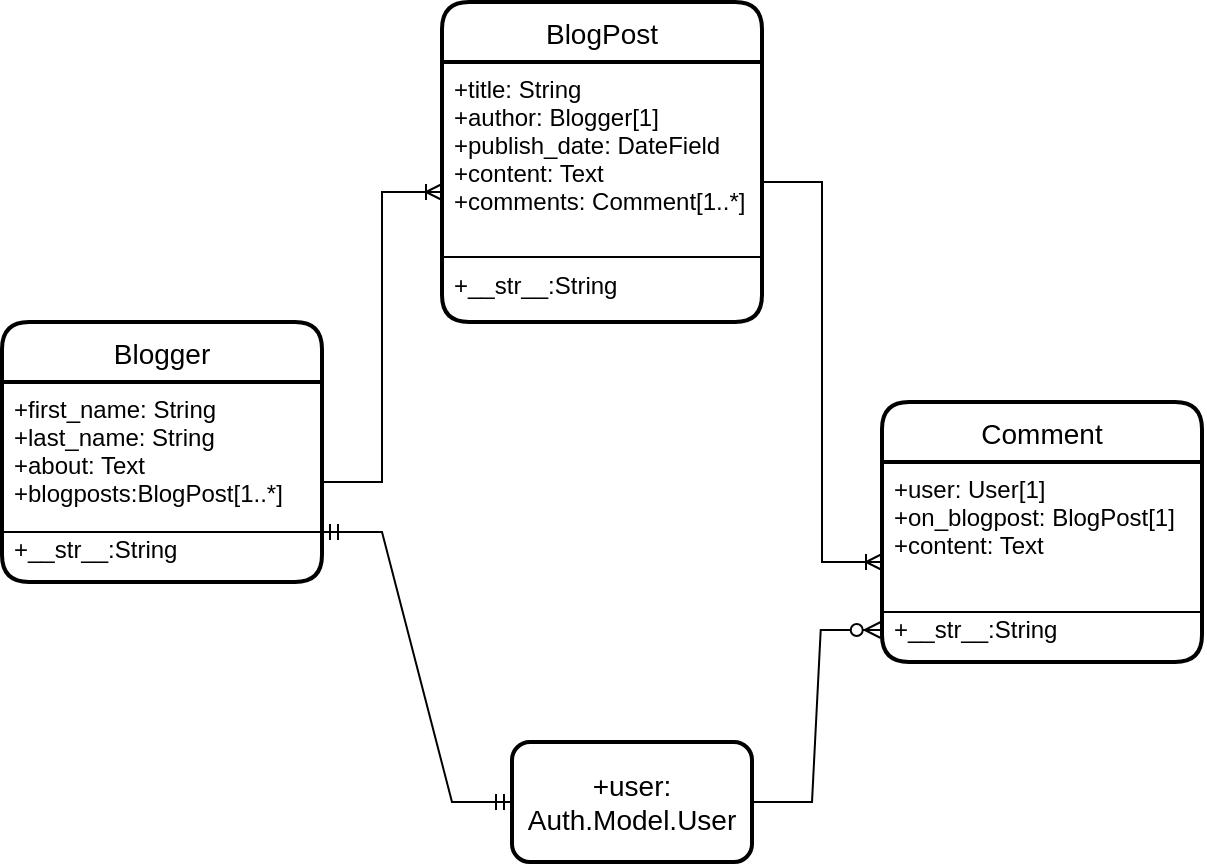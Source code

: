 <mxfile version="20.8.16" type="device"><diagram id="R2lEEEUBdFMjLlhIrx00" name="Page-1"><mxGraphModel dx="684" dy="439" grid="1" gridSize="10" guides="1" tooltips="1" connect="1" arrows="1" fold="1" page="1" pageScale="1" pageWidth="850" pageHeight="1100" math="0" shadow="0" extFonts="Permanent Marker^https://fonts.googleapis.com/css?family=Permanent+Marker"><root><mxCell id="0"/><mxCell id="1" parent="0"/><mxCell id="SaylkSAdL32Ky64Rfrmd-9" value="Blogger" style="swimlane;childLayout=stackLayout;horizontal=1;startSize=30;horizontalStack=0;rounded=1;fontSize=14;fontStyle=0;strokeWidth=2;resizeParent=0;resizeLast=1;shadow=0;dashed=0;align=center;strokeColor=#000000;" vertex="1" parent="1"><mxGeometry x="110" y="220" width="160" height="130" as="geometry"/></mxCell><mxCell id="SaylkSAdL32Ky64Rfrmd-10" value="+first_name: String&#10;+last_name: String&#10;+about: Text&#10;+blogposts:BlogPost[1..*]&#10;&#10;+__str__:String" style="align=left;strokeColor=none;fillColor=none;spacingLeft=4;fontSize=12;verticalAlign=top;resizable=0;rotatable=0;part=1;" vertex="1" parent="SaylkSAdL32Ky64Rfrmd-9"><mxGeometry y="30" width="160" height="100" as="geometry"/></mxCell><mxCell id="SaylkSAdL32Ky64Rfrmd-20" value="" style="endArrow=none;html=1;rounded=0;exitX=0;exitY=0.75;exitDx=0;exitDy=0;entryX=1;entryY=0.75;entryDx=0;entryDy=0;" edge="1" parent="SaylkSAdL32Ky64Rfrmd-9" source="SaylkSAdL32Ky64Rfrmd-10" target="SaylkSAdL32Ky64Rfrmd-10"><mxGeometry width="50" height="50" relative="1" as="geometry"><mxPoint x="290" y="150" as="sourcePoint"/><mxPoint x="340" y="100" as="targetPoint"/></mxGeometry></mxCell><mxCell id="SaylkSAdL32Ky64Rfrmd-17" value="BlogPost" style="swimlane;childLayout=stackLayout;horizontal=1;startSize=30;horizontalStack=0;rounded=1;fontSize=14;fontStyle=0;strokeWidth=2;resizeParent=0;resizeLast=1;shadow=0;dashed=0;align=center;strokeColor=#000000;" vertex="1" parent="1"><mxGeometry x="330" y="60" width="160" height="160" as="geometry"/></mxCell><mxCell id="SaylkSAdL32Ky64Rfrmd-18" value="+title: String&#10;+author: Blogger[1]&#10;+publish_date: DateField&#10;+content: Text&#10;+comments: Comment[1..*]&#10;&#10;&#10;+__str__:String" style="align=left;strokeColor=none;fillColor=none;spacingLeft=4;fontSize=12;verticalAlign=top;resizable=0;rotatable=0;part=1;" vertex="1" parent="SaylkSAdL32Ky64Rfrmd-17"><mxGeometry y="30" width="160" height="130" as="geometry"/></mxCell><mxCell id="SaylkSAdL32Ky64Rfrmd-23" value="" style="endArrow=none;html=1;rounded=0;entryX=1;entryY=0.75;entryDx=0;entryDy=0;exitX=0;exitY=0.75;exitDx=0;exitDy=0;" edge="1" parent="SaylkSAdL32Ky64Rfrmd-17" source="SaylkSAdL32Ky64Rfrmd-18" target="SaylkSAdL32Ky64Rfrmd-18"><mxGeometry width="50" height="50" relative="1" as="geometry"><mxPoint x="-60" y="300" as="sourcePoint"/><mxPoint x="-10" y="250" as="targetPoint"/></mxGeometry></mxCell><mxCell id="SaylkSAdL32Ky64Rfrmd-24" value="" style="edgeStyle=entityRelationEdgeStyle;fontSize=12;html=1;endArrow=ERoneToMany;rounded=0;exitX=1;exitY=0.5;exitDx=0;exitDy=0;exitPerimeter=0;entryX=0;entryY=0.5;entryDx=0;entryDy=0;" edge="1" parent="1" source="SaylkSAdL32Ky64Rfrmd-10" target="SaylkSAdL32Ky64Rfrmd-18"><mxGeometry width="100" height="100" relative="1" as="geometry"><mxPoint x="370" y="390" as="sourcePoint"/><mxPoint x="450" y="160" as="targetPoint"/></mxGeometry></mxCell><mxCell id="SaylkSAdL32Ky64Rfrmd-25" value="Comment" style="swimlane;childLayout=stackLayout;horizontal=1;startSize=30;horizontalStack=0;rounded=1;fontSize=14;fontStyle=0;strokeWidth=2;resizeParent=0;resizeLast=1;shadow=0;dashed=0;align=center;strokeColor=#000000;" vertex="1" parent="1"><mxGeometry x="550" y="260" width="160" height="130" as="geometry"/></mxCell><mxCell id="SaylkSAdL32Ky64Rfrmd-26" value="+user: User[1]&#10;+on_blogpost: BlogPost[1]&#10;+content: Text&#10;&#10;&#10;+__str__:String" style="align=left;strokeColor=none;fillColor=none;spacingLeft=4;fontSize=12;verticalAlign=top;resizable=0;rotatable=0;part=1;" vertex="1" parent="SaylkSAdL32Ky64Rfrmd-25"><mxGeometry y="30" width="160" height="100" as="geometry"/></mxCell><mxCell id="SaylkSAdL32Ky64Rfrmd-27" value="" style="endArrow=none;html=1;rounded=0;exitX=0;exitY=0.75;exitDx=0;exitDy=0;entryX=1;entryY=0.75;entryDx=0;entryDy=0;" edge="1" parent="SaylkSAdL32Ky64Rfrmd-25" source="SaylkSAdL32Ky64Rfrmd-26" target="SaylkSAdL32Ky64Rfrmd-26"><mxGeometry width="50" height="50" relative="1" as="geometry"><mxPoint x="290" y="150" as="sourcePoint"/><mxPoint x="340" y="100" as="targetPoint"/></mxGeometry></mxCell><mxCell id="SaylkSAdL32Ky64Rfrmd-37" value="" style="edgeStyle=entityRelationEdgeStyle;fontSize=12;html=1;endArrow=ERoneToMany;rounded=0;entryX=0;entryY=0.5;entryDx=0;entryDy=0;" edge="1" parent="1" target="SaylkSAdL32Ky64Rfrmd-26"><mxGeometry width="100" height="100" relative="1" as="geometry"><mxPoint x="490" y="150" as="sourcePoint"/><mxPoint x="485" y="405" as="targetPoint"/></mxGeometry></mxCell><mxCell id="SaylkSAdL32Ky64Rfrmd-44" value="+user: Auth.Model.User" style="whiteSpace=wrap;html=1;fontSize=14;strokeColor=#000000;fontStyle=0;startSize=30;rounded=1;strokeWidth=2;shadow=0;dashed=0;" vertex="1" parent="1"><mxGeometry x="365" y="430" width="120" height="60" as="geometry"/></mxCell><mxCell id="SaylkSAdL32Ky64Rfrmd-46" value="" style="edgeStyle=entityRelationEdgeStyle;fontSize=12;html=1;endArrow=ERzeroToMany;endFill=1;rounded=0;entryX=-0.004;entryY=0.84;entryDx=0;entryDy=0;entryPerimeter=0;exitX=1;exitY=0.5;exitDx=0;exitDy=0;" edge="1" parent="1" source="SaylkSAdL32Ky64Rfrmd-44" target="SaylkSAdL32Ky64Rfrmd-26"><mxGeometry width="100" height="100" relative="1" as="geometry"><mxPoint x="400" y="480" as="sourcePoint"/><mxPoint x="500" y="380" as="targetPoint"/></mxGeometry></mxCell><mxCell id="SaylkSAdL32Ky64Rfrmd-47" value="" style="edgeStyle=entityRelationEdgeStyle;fontSize=12;html=1;endArrow=ERmandOne;startArrow=ERmandOne;rounded=0;exitX=1;exitY=0.75;exitDx=0;exitDy=0;entryX=0;entryY=0.5;entryDx=0;entryDy=0;" edge="1" parent="1" source="SaylkSAdL32Ky64Rfrmd-10" target="SaylkSAdL32Ky64Rfrmd-44"><mxGeometry width="100" height="100" relative="1" as="geometry"><mxPoint x="380" y="270" as="sourcePoint"/><mxPoint x="360" y="460" as="targetPoint"/></mxGeometry></mxCell></root></mxGraphModel></diagram></mxfile>